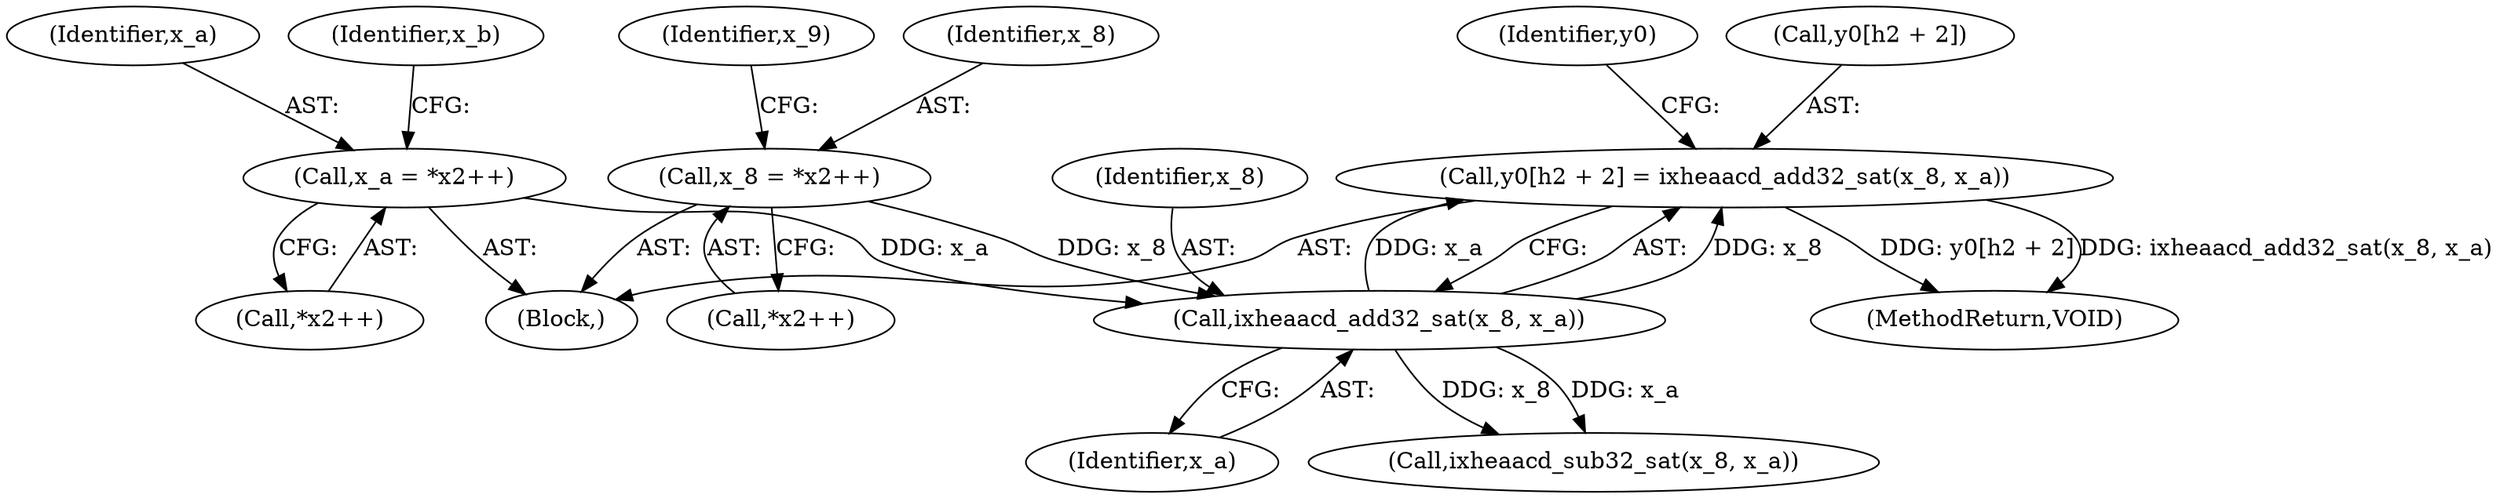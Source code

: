 digraph "0_Android_04e8cd58f075bec5892e369c8deebca9c67e855c@array" {
"1000355" [label="(Call,y0[h2 + 2] = ixheaacd_add32_sat(x_8, x_a))"];
"1000361" [label="(Call,ixheaacd_add32_sat(x_8, x_a))"];
"1000315" [label="(Call,x_8 = *x2++)"];
"1000325" [label="(Call,x_a = *x2++)"];
"1000327" [label="(Call,*x2++)"];
"1000366" [label="(Identifier,y0)"];
"1000321" [label="(Identifier,x_9)"];
"1000317" [label="(Call,*x2++)"];
"1000363" [label="(Identifier,x_a)"];
"1000326" [label="(Identifier,x_a)"];
"1000325" [label="(Call,x_a = *x2++)"];
"1000315" [label="(Call,x_8 = *x2++)"];
"1000361" [label="(Call,ixheaacd_add32_sat(x_8, x_a))"];
"1000397" [label="(Call,ixheaacd_sub32_sat(x_8, x_a))"];
"1000355" [label="(Call,y0[h2 + 2] = ixheaacd_add32_sat(x_8, x_a))"];
"1000356" [label="(Call,y0[h2 + 2])"];
"1000316" [label="(Identifier,x_8)"];
"1000331" [label="(Identifier,x_b)"];
"1000362" [label="(Identifier,x_8)"];
"1000441" [label="(MethodReturn,VOID)"];
"1000203" [label="(Block,)"];
"1000355" -> "1000203"  [label="AST: "];
"1000355" -> "1000361"  [label="CFG: "];
"1000356" -> "1000355"  [label="AST: "];
"1000361" -> "1000355"  [label="AST: "];
"1000366" -> "1000355"  [label="CFG: "];
"1000355" -> "1000441"  [label="DDG: y0[h2 + 2]"];
"1000355" -> "1000441"  [label="DDG: ixheaacd_add32_sat(x_8, x_a)"];
"1000361" -> "1000355"  [label="DDG: x_8"];
"1000361" -> "1000355"  [label="DDG: x_a"];
"1000361" -> "1000363"  [label="CFG: "];
"1000362" -> "1000361"  [label="AST: "];
"1000363" -> "1000361"  [label="AST: "];
"1000315" -> "1000361"  [label="DDG: x_8"];
"1000325" -> "1000361"  [label="DDG: x_a"];
"1000361" -> "1000397"  [label="DDG: x_8"];
"1000361" -> "1000397"  [label="DDG: x_a"];
"1000315" -> "1000203"  [label="AST: "];
"1000315" -> "1000317"  [label="CFG: "];
"1000316" -> "1000315"  [label="AST: "];
"1000317" -> "1000315"  [label="AST: "];
"1000321" -> "1000315"  [label="CFG: "];
"1000325" -> "1000203"  [label="AST: "];
"1000325" -> "1000327"  [label="CFG: "];
"1000326" -> "1000325"  [label="AST: "];
"1000327" -> "1000325"  [label="AST: "];
"1000331" -> "1000325"  [label="CFG: "];
}
